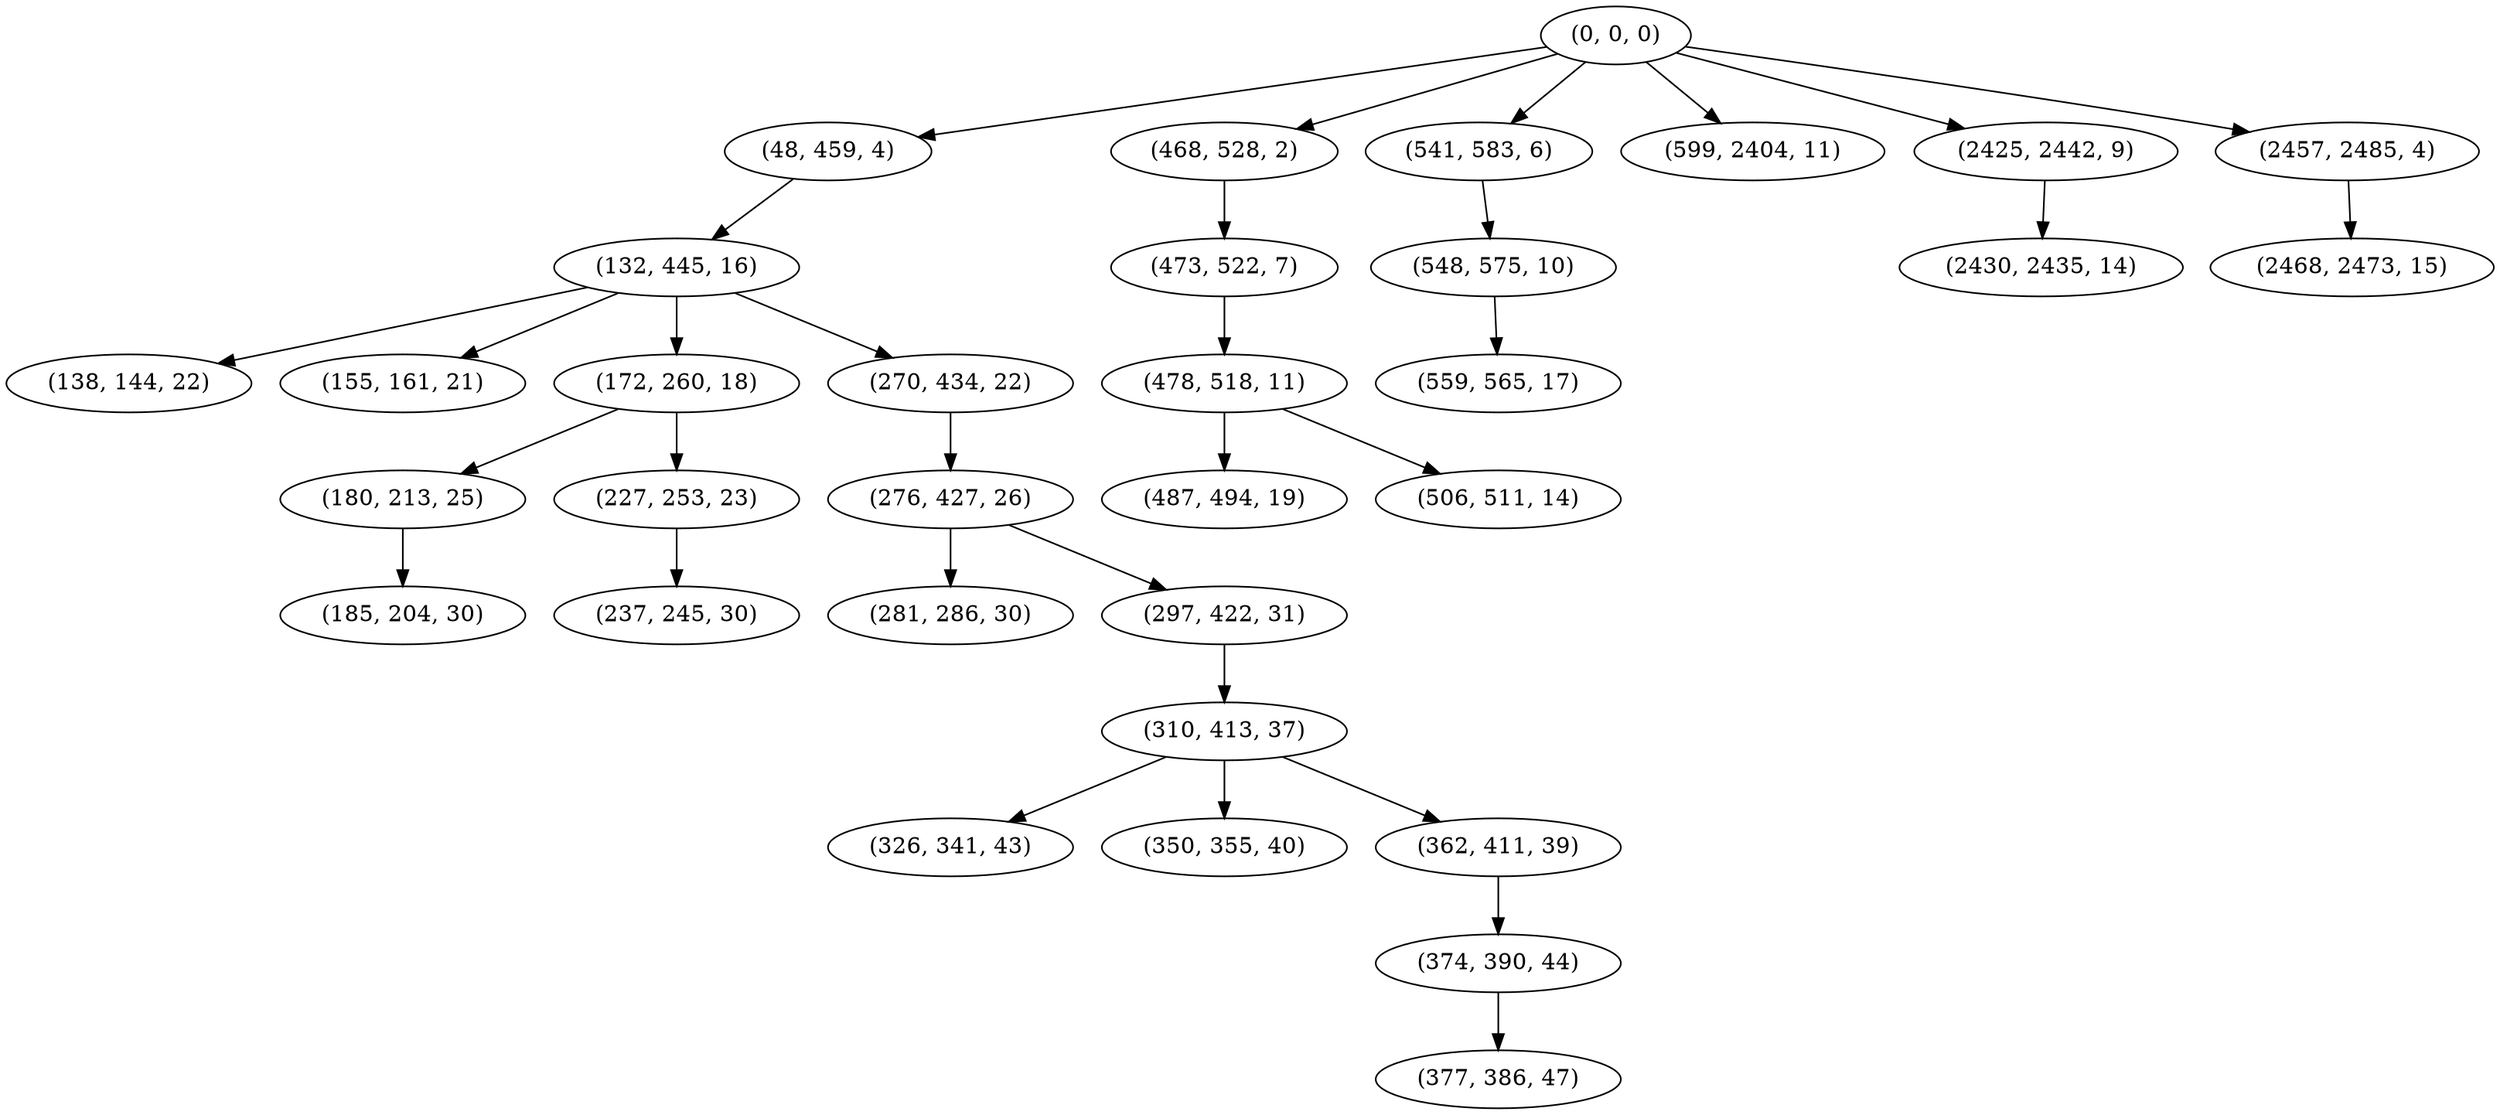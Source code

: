 digraph tree {
    "(0, 0, 0)";
    "(48, 459, 4)";
    "(132, 445, 16)";
    "(138, 144, 22)";
    "(155, 161, 21)";
    "(172, 260, 18)";
    "(180, 213, 25)";
    "(185, 204, 30)";
    "(227, 253, 23)";
    "(237, 245, 30)";
    "(270, 434, 22)";
    "(276, 427, 26)";
    "(281, 286, 30)";
    "(297, 422, 31)";
    "(310, 413, 37)";
    "(326, 341, 43)";
    "(350, 355, 40)";
    "(362, 411, 39)";
    "(374, 390, 44)";
    "(377, 386, 47)";
    "(468, 528, 2)";
    "(473, 522, 7)";
    "(478, 518, 11)";
    "(487, 494, 19)";
    "(506, 511, 14)";
    "(541, 583, 6)";
    "(548, 575, 10)";
    "(559, 565, 17)";
    "(599, 2404, 11)";
    "(2425, 2442, 9)";
    "(2430, 2435, 14)";
    "(2457, 2485, 4)";
    "(2468, 2473, 15)";
    "(0, 0, 0)" -> "(48, 459, 4)";
    "(0, 0, 0)" -> "(468, 528, 2)";
    "(0, 0, 0)" -> "(541, 583, 6)";
    "(0, 0, 0)" -> "(599, 2404, 11)";
    "(0, 0, 0)" -> "(2425, 2442, 9)";
    "(0, 0, 0)" -> "(2457, 2485, 4)";
    "(48, 459, 4)" -> "(132, 445, 16)";
    "(132, 445, 16)" -> "(138, 144, 22)";
    "(132, 445, 16)" -> "(155, 161, 21)";
    "(132, 445, 16)" -> "(172, 260, 18)";
    "(132, 445, 16)" -> "(270, 434, 22)";
    "(172, 260, 18)" -> "(180, 213, 25)";
    "(172, 260, 18)" -> "(227, 253, 23)";
    "(180, 213, 25)" -> "(185, 204, 30)";
    "(227, 253, 23)" -> "(237, 245, 30)";
    "(270, 434, 22)" -> "(276, 427, 26)";
    "(276, 427, 26)" -> "(281, 286, 30)";
    "(276, 427, 26)" -> "(297, 422, 31)";
    "(297, 422, 31)" -> "(310, 413, 37)";
    "(310, 413, 37)" -> "(326, 341, 43)";
    "(310, 413, 37)" -> "(350, 355, 40)";
    "(310, 413, 37)" -> "(362, 411, 39)";
    "(362, 411, 39)" -> "(374, 390, 44)";
    "(374, 390, 44)" -> "(377, 386, 47)";
    "(468, 528, 2)" -> "(473, 522, 7)";
    "(473, 522, 7)" -> "(478, 518, 11)";
    "(478, 518, 11)" -> "(487, 494, 19)";
    "(478, 518, 11)" -> "(506, 511, 14)";
    "(541, 583, 6)" -> "(548, 575, 10)";
    "(548, 575, 10)" -> "(559, 565, 17)";
    "(2425, 2442, 9)" -> "(2430, 2435, 14)";
    "(2457, 2485, 4)" -> "(2468, 2473, 15)";
}

